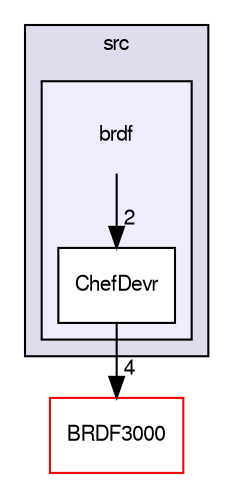 digraph "brdf" {
  compound=true
  node [ fontsize="10", fontname="FreeSans"];
  edge [ labelfontsize="10", labelfontname="FreeSans"];
  subgraph clusterdir_3cb6b6b60e61da7f21733696e20cce7b {
    graph [ bgcolor="#ddddee", pencolor="black", label="src" fontname="FreeSans", fontsize="10", URL="dir_3cb6b6b60e61da7f21733696e20cce7b.html"]
  subgraph clusterdir_709e0e32b5c91d0e53182c37e0d576ec {
    graph [ bgcolor="#eeeeff", pencolor="black", label="" URL="dir_709e0e32b5c91d0e53182c37e0d576ec.html"];
    dir_709e0e32b5c91d0e53182c37e0d576ec [shape=plaintext label="brdf"];
    dir_9156d4818bae0a89964c8336eba4c835 [shape=box label="ChefDevr" color="black" fillcolor="white" style="filled" URL="dir_9156d4818bae0a89964c8336eba4c835.html"];
  }
  }
  dir_d6434d9f0c1619711a7affc6149e2d0b [shape=box label="BRDF3000" fillcolor="white" style="filled" color="red" URL="dir_d6434d9f0c1619711a7affc6149e2d0b.html"];
  dir_709e0e32b5c91d0e53182c37e0d576ec->dir_9156d4818bae0a89964c8336eba4c835 [headlabel="2", labeldistance=1.5 headhref="dir_000008_000009.html"];
  dir_9156d4818bae0a89964c8336eba4c835->dir_d6434d9f0c1619711a7affc6149e2d0b [headlabel="4", labeldistance=1.5 headhref="dir_000009_000010.html"];
}
